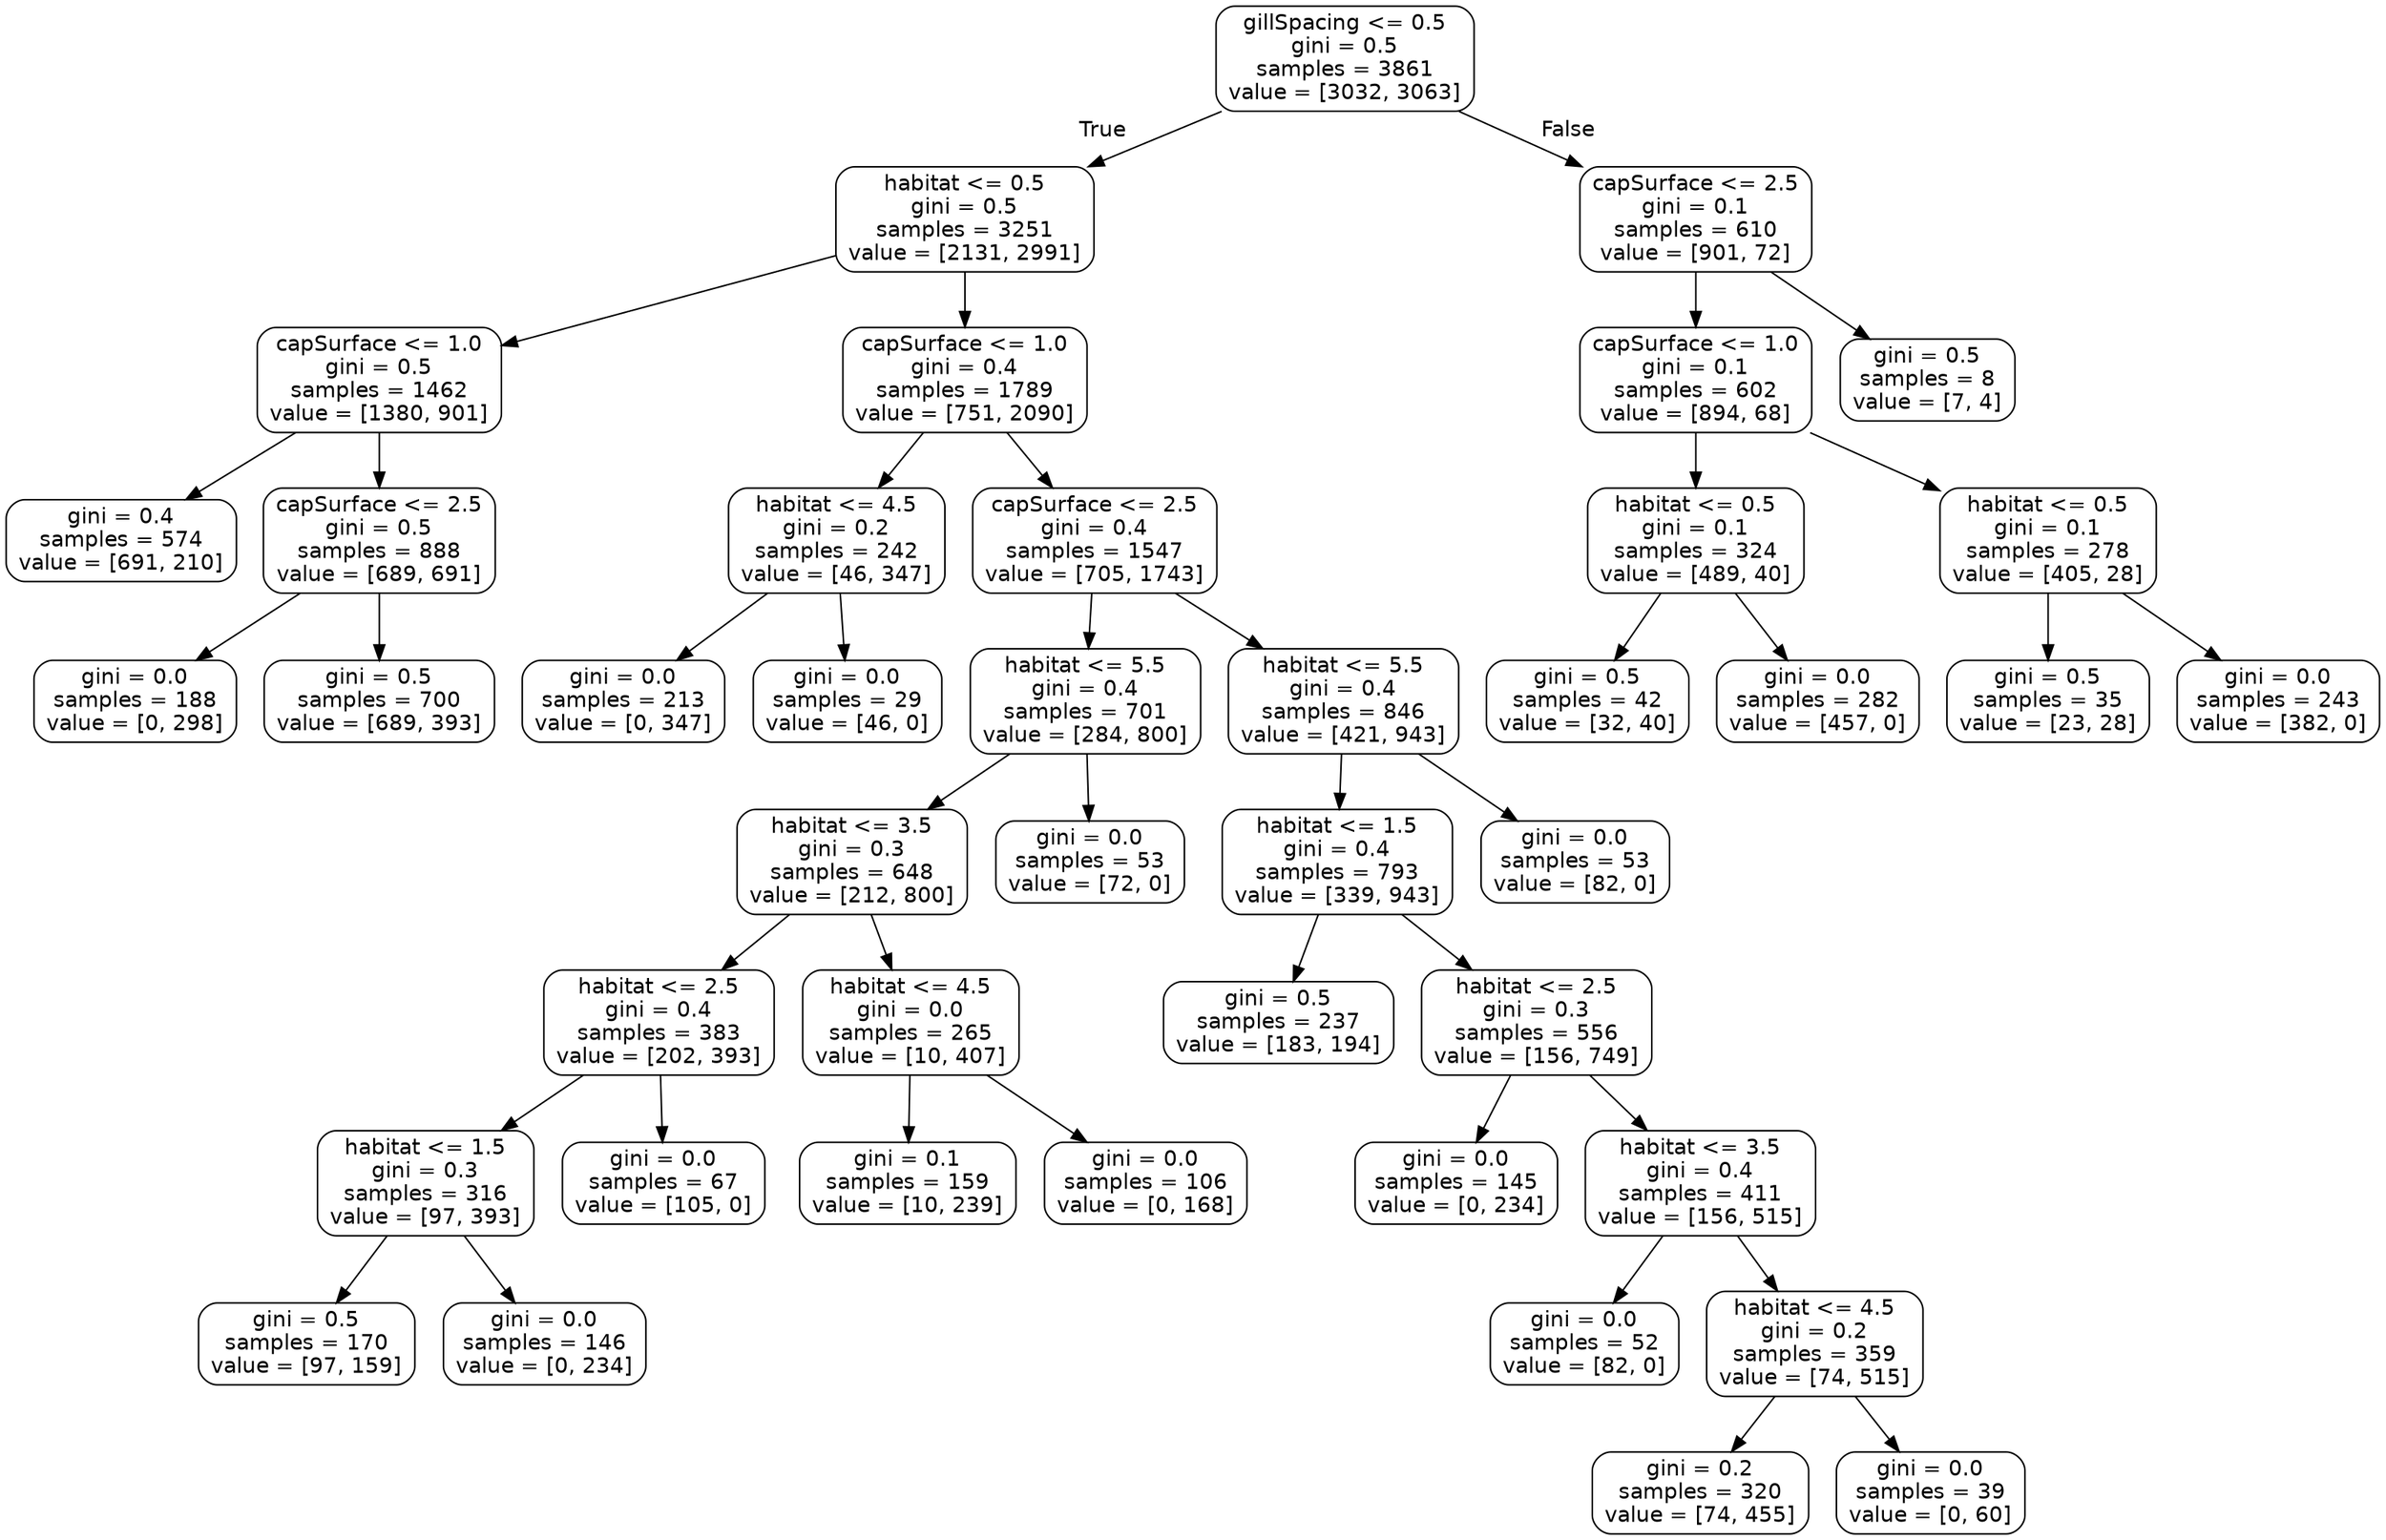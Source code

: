 digraph Tree {
node [shape=box, style="rounded", color="black", fontname="helvetica"] ;
edge [fontname="helvetica"] ;
0 [label="gillSpacing <= 0.5\ngini = 0.5\nsamples = 3861\nvalue = [3032, 3063]"] ;
1 [label="habitat <= 0.5\ngini = 0.5\nsamples = 3251\nvalue = [2131, 2991]"] ;
0 -> 1 [labeldistance=2.5, labelangle=45, headlabel="True"] ;
2 [label="capSurface <= 1.0\ngini = 0.5\nsamples = 1462\nvalue = [1380, 901]"] ;
1 -> 2 ;
3 [label="gini = 0.4\nsamples = 574\nvalue = [691, 210]"] ;
2 -> 3 ;
4 [label="capSurface <= 2.5\ngini = 0.5\nsamples = 888\nvalue = [689, 691]"] ;
2 -> 4 ;
5 [label="gini = 0.0\nsamples = 188\nvalue = [0, 298]"] ;
4 -> 5 ;
6 [label="gini = 0.5\nsamples = 700\nvalue = [689, 393]"] ;
4 -> 6 ;
7 [label="capSurface <= 1.0\ngini = 0.4\nsamples = 1789\nvalue = [751, 2090]"] ;
1 -> 7 ;
8 [label="habitat <= 4.5\ngini = 0.2\nsamples = 242\nvalue = [46, 347]"] ;
7 -> 8 ;
9 [label="gini = 0.0\nsamples = 213\nvalue = [0, 347]"] ;
8 -> 9 ;
10 [label="gini = 0.0\nsamples = 29\nvalue = [46, 0]"] ;
8 -> 10 ;
11 [label="capSurface <= 2.5\ngini = 0.4\nsamples = 1547\nvalue = [705, 1743]"] ;
7 -> 11 ;
12 [label="habitat <= 5.5\ngini = 0.4\nsamples = 701\nvalue = [284, 800]"] ;
11 -> 12 ;
13 [label="habitat <= 3.5\ngini = 0.3\nsamples = 648\nvalue = [212, 800]"] ;
12 -> 13 ;
14 [label="habitat <= 2.5\ngini = 0.4\nsamples = 383\nvalue = [202, 393]"] ;
13 -> 14 ;
15 [label="habitat <= 1.5\ngini = 0.3\nsamples = 316\nvalue = [97, 393]"] ;
14 -> 15 ;
16 [label="gini = 0.5\nsamples = 170\nvalue = [97, 159]"] ;
15 -> 16 ;
17 [label="gini = 0.0\nsamples = 146\nvalue = [0, 234]"] ;
15 -> 17 ;
18 [label="gini = 0.0\nsamples = 67\nvalue = [105, 0]"] ;
14 -> 18 ;
19 [label="habitat <= 4.5\ngini = 0.0\nsamples = 265\nvalue = [10, 407]"] ;
13 -> 19 ;
20 [label="gini = 0.1\nsamples = 159\nvalue = [10, 239]"] ;
19 -> 20 ;
21 [label="gini = 0.0\nsamples = 106\nvalue = [0, 168]"] ;
19 -> 21 ;
22 [label="gini = 0.0\nsamples = 53\nvalue = [72, 0]"] ;
12 -> 22 ;
23 [label="habitat <= 5.5\ngini = 0.4\nsamples = 846\nvalue = [421, 943]"] ;
11 -> 23 ;
24 [label="habitat <= 1.5\ngini = 0.4\nsamples = 793\nvalue = [339, 943]"] ;
23 -> 24 ;
25 [label="gini = 0.5\nsamples = 237\nvalue = [183, 194]"] ;
24 -> 25 ;
26 [label="habitat <= 2.5\ngini = 0.3\nsamples = 556\nvalue = [156, 749]"] ;
24 -> 26 ;
27 [label="gini = 0.0\nsamples = 145\nvalue = [0, 234]"] ;
26 -> 27 ;
28 [label="habitat <= 3.5\ngini = 0.4\nsamples = 411\nvalue = [156, 515]"] ;
26 -> 28 ;
29 [label="gini = 0.0\nsamples = 52\nvalue = [82, 0]"] ;
28 -> 29 ;
30 [label="habitat <= 4.5\ngini = 0.2\nsamples = 359\nvalue = [74, 515]"] ;
28 -> 30 ;
31 [label="gini = 0.2\nsamples = 320\nvalue = [74, 455]"] ;
30 -> 31 ;
32 [label="gini = 0.0\nsamples = 39\nvalue = [0, 60]"] ;
30 -> 32 ;
33 [label="gini = 0.0\nsamples = 53\nvalue = [82, 0]"] ;
23 -> 33 ;
34 [label="capSurface <= 2.5\ngini = 0.1\nsamples = 610\nvalue = [901, 72]"] ;
0 -> 34 [labeldistance=2.5, labelangle=-45, headlabel="False"] ;
35 [label="capSurface <= 1.0\ngini = 0.1\nsamples = 602\nvalue = [894, 68]"] ;
34 -> 35 ;
36 [label="habitat <= 0.5\ngini = 0.1\nsamples = 324\nvalue = [489, 40]"] ;
35 -> 36 ;
37 [label="gini = 0.5\nsamples = 42\nvalue = [32, 40]"] ;
36 -> 37 ;
38 [label="gini = 0.0\nsamples = 282\nvalue = [457, 0]"] ;
36 -> 38 ;
39 [label="habitat <= 0.5\ngini = 0.1\nsamples = 278\nvalue = [405, 28]"] ;
35 -> 39 ;
40 [label="gini = 0.5\nsamples = 35\nvalue = [23, 28]"] ;
39 -> 40 ;
41 [label="gini = 0.0\nsamples = 243\nvalue = [382, 0]"] ;
39 -> 41 ;
42 [label="gini = 0.5\nsamples = 8\nvalue = [7, 4]"] ;
34 -> 42 ;
}